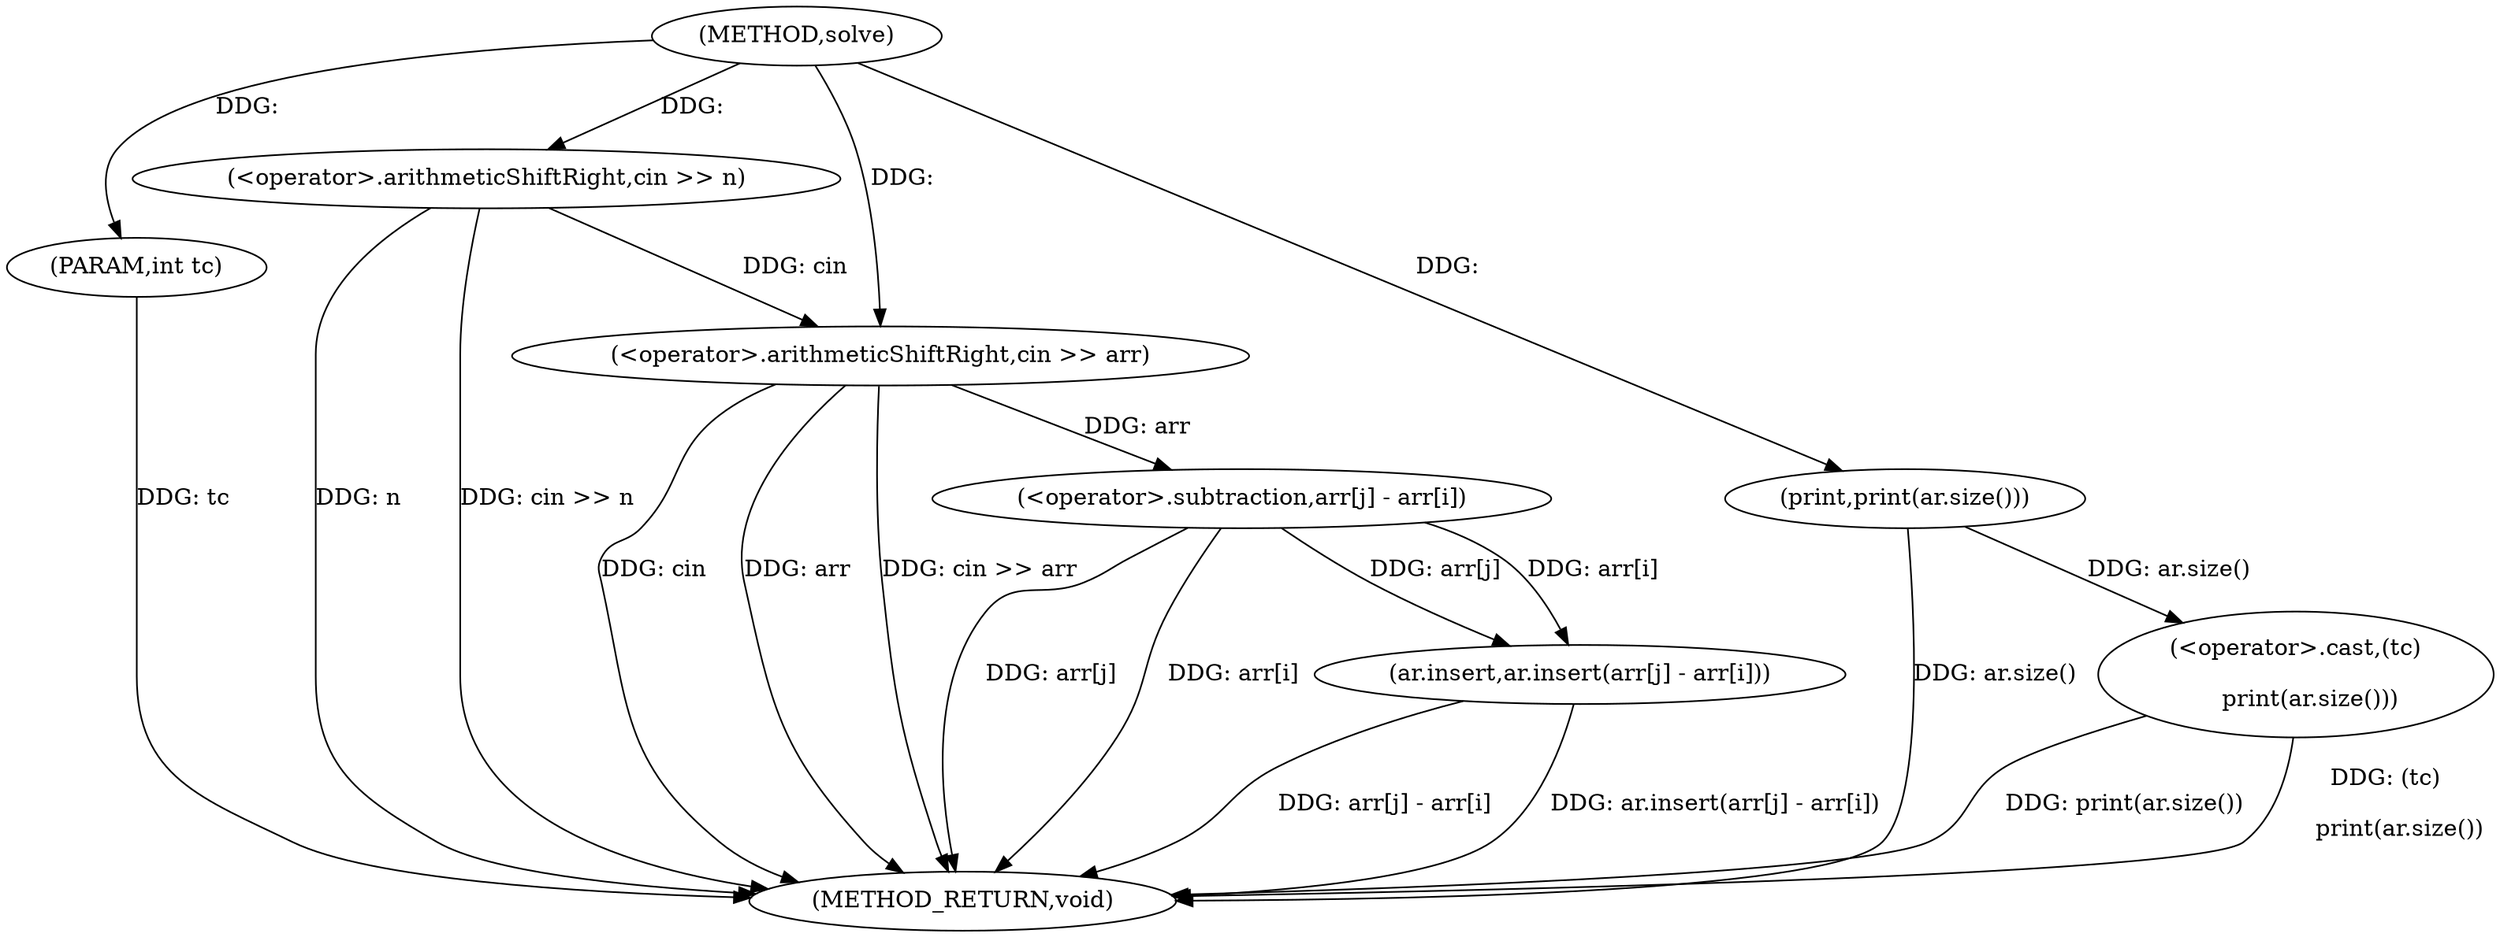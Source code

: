 digraph "solve" {  
"1000365" [label = "(METHOD,solve)" ]
"1000391" [label = "(METHOD_RETURN,void)" ]
"1000366" [label = "(PARAM,int tc)" ]
"1000369" [label = "(<operator>.arithmeticShiftRight,cin >> n)" ]
"1000373" [label = "(<operator>.arithmeticShiftRight,cin >> arr)" ]
"1000387" [label = "(<operator>.cast,(tc)\n    print(ar.size()))" ]
"1000379" [label = "(ar.insert,ar.insert(arr[j] - arr[i]))" ]
"1000389" [label = "(print,print(ar.size()))" ]
"1000380" [label = "(<operator>.subtraction,arr[j] - arr[i])" ]
  "1000366" -> "1000391"  [ label = "DDG: tc"] 
  "1000369" -> "1000391"  [ label = "DDG: n"] 
  "1000369" -> "1000391"  [ label = "DDG: cin >> n"] 
  "1000373" -> "1000391"  [ label = "DDG: cin"] 
  "1000373" -> "1000391"  [ label = "DDG: arr"] 
  "1000373" -> "1000391"  [ label = "DDG: cin >> arr"] 
  "1000380" -> "1000391"  [ label = "DDG: arr[j]"] 
  "1000380" -> "1000391"  [ label = "DDG: arr[i]"] 
  "1000379" -> "1000391"  [ label = "DDG: arr[j] - arr[i]"] 
  "1000379" -> "1000391"  [ label = "DDG: ar.insert(arr[j] - arr[i])"] 
  "1000389" -> "1000391"  [ label = "DDG: ar.size()"] 
  "1000387" -> "1000391"  [ label = "DDG: print(ar.size())"] 
  "1000387" -> "1000391"  [ label = "DDG: (tc)\n    print(ar.size())"] 
  "1000365" -> "1000366"  [ label = "DDG: "] 
  "1000365" -> "1000369"  [ label = "DDG: "] 
  "1000369" -> "1000373"  [ label = "DDG: cin"] 
  "1000365" -> "1000373"  [ label = "DDG: "] 
  "1000389" -> "1000387"  [ label = "DDG: ar.size()"] 
  "1000365" -> "1000389"  [ label = "DDG: "] 
  "1000380" -> "1000379"  [ label = "DDG: arr[j]"] 
  "1000380" -> "1000379"  [ label = "DDG: arr[i]"] 
  "1000373" -> "1000380"  [ label = "DDG: arr"] 
}
